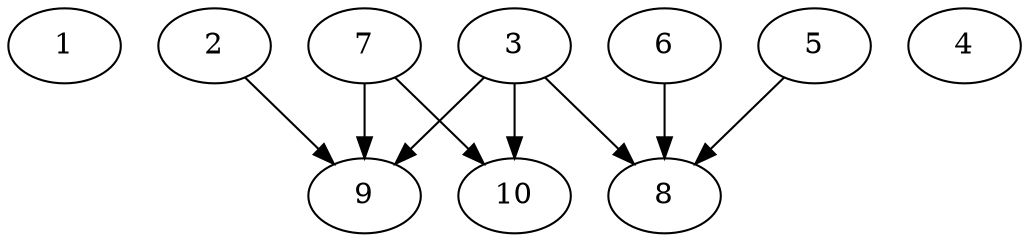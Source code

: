 // DAG automatically generated by daggen at Thu Oct  3 13:58:05 2019
// ./daggen --dot -n 10 --ccr 0.4 --fat 0.9 --regular 0.9 --density 0.6 --mindata 5242880 --maxdata 52428800 
digraph G {
  1 [size="61212160", alpha="0.00", expect_size="24484864"] 
  2 [size="39086080", alpha="0.02", expect_size="15634432"] 
  2 -> 9 [size ="15634432"]
  3 [size="71971840", alpha="0.18", expect_size="28788736"] 
  3 -> 8 [size ="28788736"]
  3 -> 9 [size ="28788736"]
  3 -> 10 [size ="28788736"]
  4 [size="28016640", alpha="0.13", expect_size="11206656"] 
  5 [size="79260160", alpha="0.17", expect_size="31704064"] 
  5 -> 8 [size ="31704064"]
  6 [size="36495360", alpha="0.14", expect_size="14598144"] 
  6 -> 8 [size ="14598144"]
  7 [size="40419840", alpha="0.00", expect_size="16167936"] 
  7 -> 9 [size ="16167936"]
  7 -> 10 [size ="16167936"]
  8 [size="62855680", alpha="0.03", expect_size="25142272"] 
  9 [size="14074880", alpha="0.14", expect_size="5629952"] 
  10 [size="102261760", alpha="0.09", expect_size="40904704"] 
}
